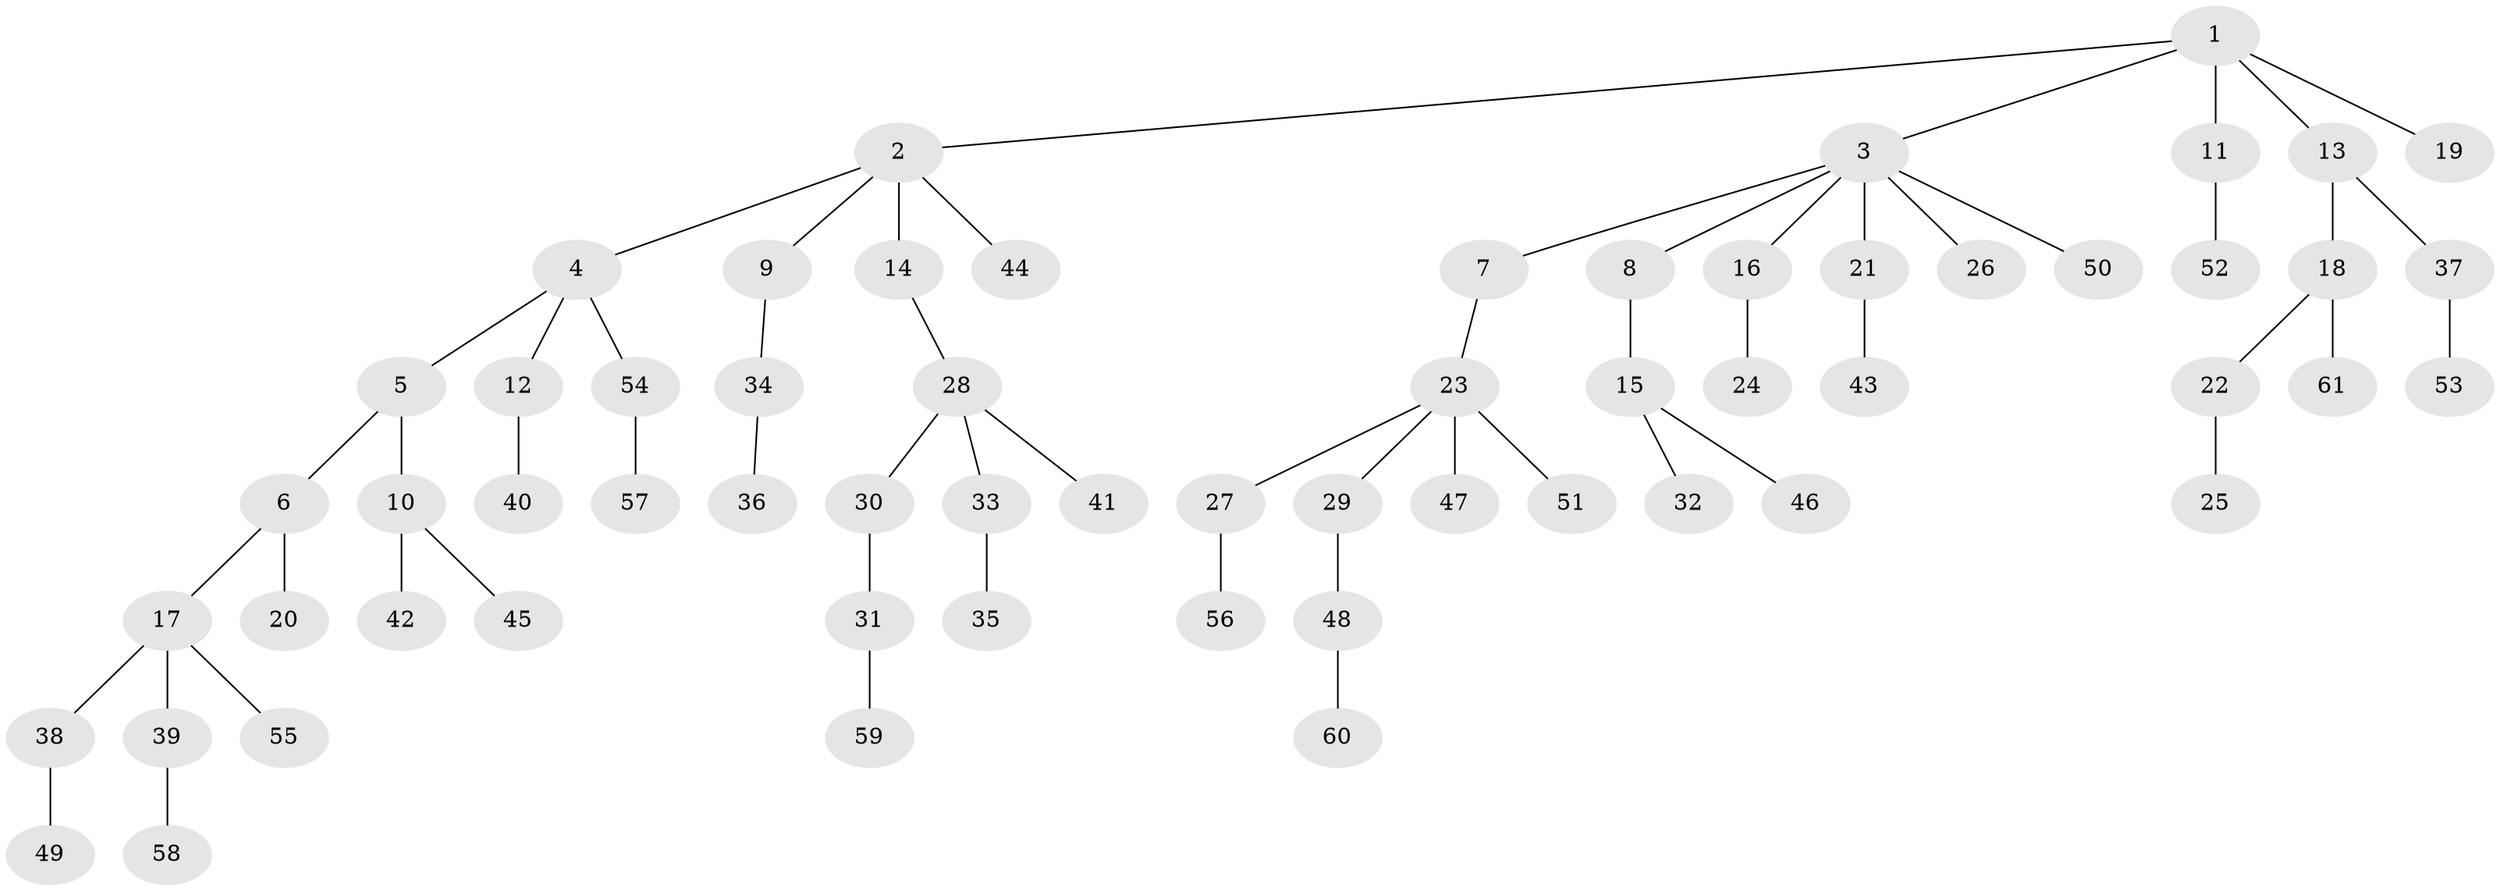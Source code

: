 // Generated by graph-tools (version 1.1) at 2025/52/03/09/25 04:52:28]
// undirected, 61 vertices, 60 edges
graph export_dot {
graph [start="1"]
  node [color=gray90,style=filled];
  1;
  2;
  3;
  4;
  5;
  6;
  7;
  8;
  9;
  10;
  11;
  12;
  13;
  14;
  15;
  16;
  17;
  18;
  19;
  20;
  21;
  22;
  23;
  24;
  25;
  26;
  27;
  28;
  29;
  30;
  31;
  32;
  33;
  34;
  35;
  36;
  37;
  38;
  39;
  40;
  41;
  42;
  43;
  44;
  45;
  46;
  47;
  48;
  49;
  50;
  51;
  52;
  53;
  54;
  55;
  56;
  57;
  58;
  59;
  60;
  61;
  1 -- 2;
  1 -- 3;
  1 -- 11;
  1 -- 13;
  1 -- 19;
  2 -- 4;
  2 -- 9;
  2 -- 14;
  2 -- 44;
  3 -- 7;
  3 -- 8;
  3 -- 16;
  3 -- 21;
  3 -- 26;
  3 -- 50;
  4 -- 5;
  4 -- 12;
  4 -- 54;
  5 -- 6;
  5 -- 10;
  6 -- 17;
  6 -- 20;
  7 -- 23;
  8 -- 15;
  9 -- 34;
  10 -- 42;
  10 -- 45;
  11 -- 52;
  12 -- 40;
  13 -- 18;
  13 -- 37;
  14 -- 28;
  15 -- 32;
  15 -- 46;
  16 -- 24;
  17 -- 38;
  17 -- 39;
  17 -- 55;
  18 -- 22;
  18 -- 61;
  21 -- 43;
  22 -- 25;
  23 -- 27;
  23 -- 29;
  23 -- 47;
  23 -- 51;
  27 -- 56;
  28 -- 30;
  28 -- 33;
  28 -- 41;
  29 -- 48;
  30 -- 31;
  31 -- 59;
  33 -- 35;
  34 -- 36;
  37 -- 53;
  38 -- 49;
  39 -- 58;
  48 -- 60;
  54 -- 57;
}
